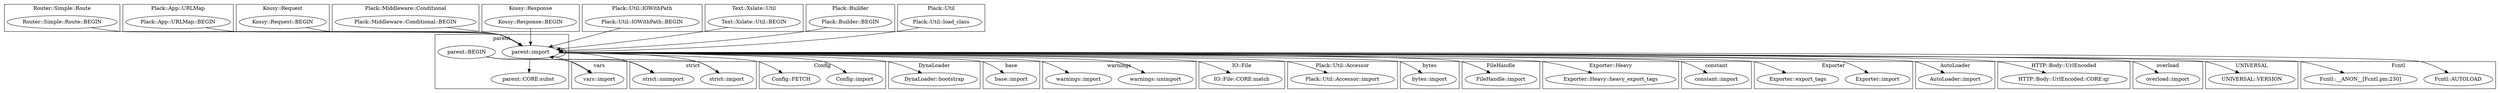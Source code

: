 digraph {
graph [overlap=false]
subgraph cluster_Router_Simple_Route {
	label="Router::Simple::Route";
	"Router::Simple::Route::BEGIN";
}
subgraph cluster_Config {
	label="Config";
	"Config::import";
	"Config::FETCH";
}
subgraph cluster_DynaLoader {
	label="DynaLoader";
	"DynaLoader::bootstrap";
}
subgraph cluster_base {
	label="base";
	"base::import";
}
subgraph cluster_warnings {
	label="warnings";
	"warnings::unimport";
	"warnings::import";
}
subgraph cluster_IO_File {
	label="IO::File";
	"IO::File::CORE:match";
}
subgraph cluster_vars {
	label="vars";
	"vars::import";
}
subgraph cluster_Plack_Util_Accessor {
	label="Plack::Util::Accessor";
	"Plack::Util::Accessor::import";
}
subgraph cluster_strict {
	label="strict";
	"strict::import";
	"strict::unimport";
}
subgraph cluster_Plack_App_URLMap {
	label="Plack::App::URLMap";
	"Plack::App::URLMap::BEGIN";
}
subgraph cluster_Kossy_Request {
	label="Kossy::Request";
	"Kossy::Request::BEGIN";
}
subgraph cluster_Plack_Middleware_Conditional {
	label="Plack::Middleware::Conditional";
	"Plack::Middleware::Conditional::BEGIN";
}
subgraph cluster_bytes {
	label="bytes";
	"bytes::import";
}
subgraph cluster_FileHandle {
	label="FileHandle";
	"FileHandle::import";
}
subgraph cluster_Exporter_Heavy {
	label="Exporter::Heavy";
	"Exporter::Heavy::heavy_export_tags";
}
subgraph cluster_constant {
	label="constant";
	"constant::import";
}
subgraph cluster_Exporter {
	label="Exporter";
	"Exporter::import";
	"Exporter::export_tags";
}
subgraph cluster_AutoLoader {
	label="AutoLoader";
	"AutoLoader::import";
}
subgraph cluster_HTTP_Body_UrlEncoded {
	label="HTTP::Body::UrlEncoded";
	"HTTP::Body::UrlEncoded::CORE:qr";
}
subgraph cluster_Kossy_Response {
	label="Kossy::Response";
	"Kossy::Response::BEGIN";
}
subgraph cluster_Plack_Util_IOWithPath {
	label="Plack::Util::IOWithPath";
	"Plack::Util::IOWithPath::BEGIN";
}
subgraph cluster_Text_Xslate_Util {
	label="Text::Xslate::Util";
	"Text::Xslate::Util::BEGIN";
}
subgraph cluster_Plack_Builder {
	label="Plack::Builder";
	"Plack::Builder::BEGIN";
}
subgraph cluster_parent {
	label="parent";
	"parent::BEGIN";
	"parent::CORE:subst";
	"parent::import";
}
subgraph cluster_overload {
	label="overload";
	"overload::import";
}
subgraph cluster_Plack_Util {
	label="Plack::Util";
	"Plack::Util::load_class";
}
subgraph cluster_UNIVERSAL {
	label="UNIVERSAL";
	"UNIVERSAL::VERSION";
}
subgraph cluster_Fcntl {
	label="Fcntl";
	"Fcntl::AUTOLOAD";
	"Fcntl::__ANON__[Fcntl.pm:230]";
}
"parent::import" -> "bytes::import";
"parent::import" -> "Exporter::export_tags";
"Plack::Util::load_class" -> "parent::import";
"Text::Xslate::Util::BEGIN" -> "parent::import";
"Plack::Builder::BEGIN" -> "parent::import";
"Plack::Util::IOWithPath::BEGIN" -> "parent::import";
"parent::import" -> "parent::import";
"Kossy::Request::BEGIN" -> "parent::import";
"Plack::Middleware::Conditional::BEGIN" -> "parent::import";
"Router::Simple::Route::BEGIN" -> "parent::import";
"Plack::App::URLMap::BEGIN" -> "parent::import";
"Kossy::Response::BEGIN" -> "parent::import";
"parent::import" -> "warnings::unimport";
"parent::import" -> "Exporter::import";
"parent::import" -> "DynaLoader::bootstrap";
"parent::import" -> "constant::import";
"parent::import" -> "HTTP::Body::UrlEncoded::CORE:qr";
"parent::import" -> "Plack::Util::Accessor::import";
"parent::BEGIN" -> "strict::unimport";
"parent::import" -> "strict::unimport";
"parent::import" -> "base::import";
"parent::import" -> "AutoLoader::import";
"parent::import" -> "overload::import";
"parent::import" -> "warnings::import";
"parent::import" -> "Exporter::Heavy::heavy_export_tags";
"parent::import" -> "Config::import";
"parent::import" -> "parent::CORE:subst";
"parent::BEGIN" -> "vars::import";
"parent::import" -> "vars::import";
"parent::import" -> "Fcntl::__ANON__[Fcntl.pm:230]";
"parent::import" -> "Fcntl::AUTOLOAD";
"parent::import" -> "IO::File::CORE:match";
"parent::import" -> "FileHandle::import";
"parent::import" -> "Config::FETCH";
"parent::import" -> "UNIVERSAL::VERSION";
"parent::BEGIN" -> "strict::import";
"parent::import" -> "strict::import";
}

